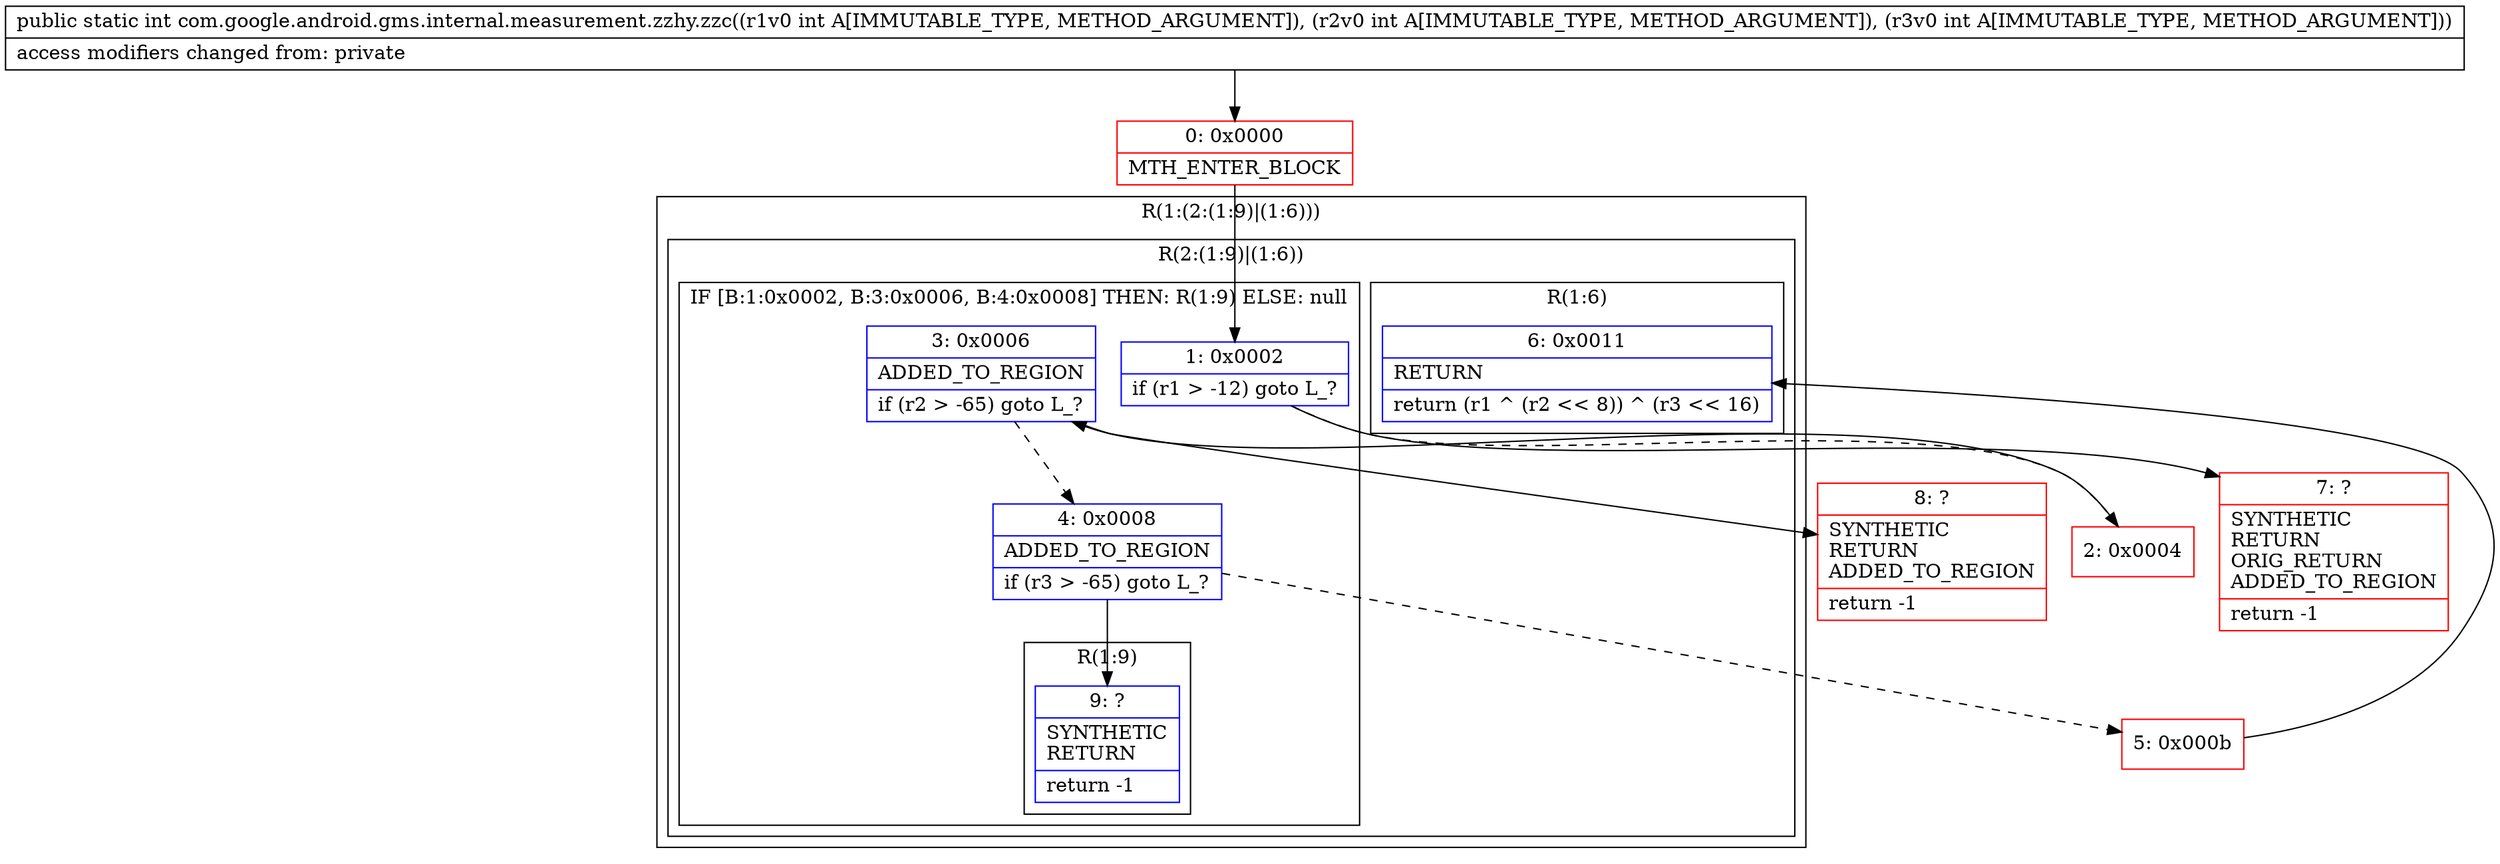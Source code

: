 digraph "CFG forcom.google.android.gms.internal.measurement.zzhy.zzc(III)I" {
subgraph cluster_Region_1851270801 {
label = "R(1:(2:(1:9)|(1:6)))";
node [shape=record,color=blue];
subgraph cluster_Region_1960900593 {
label = "R(2:(1:9)|(1:6))";
node [shape=record,color=blue];
subgraph cluster_IfRegion_2094576526 {
label = "IF [B:1:0x0002, B:3:0x0006, B:4:0x0008] THEN: R(1:9) ELSE: null";
node [shape=record,color=blue];
Node_1 [shape=record,label="{1\:\ 0x0002|if (r1 \> \-12) goto L_?\l}"];
Node_3 [shape=record,label="{3\:\ 0x0006|ADDED_TO_REGION\l|if (r2 \> \-65) goto L_?\l}"];
Node_4 [shape=record,label="{4\:\ 0x0008|ADDED_TO_REGION\l|if (r3 \> \-65) goto L_?\l}"];
subgraph cluster_Region_2019042537 {
label = "R(1:9)";
node [shape=record,color=blue];
Node_9 [shape=record,label="{9\:\ ?|SYNTHETIC\lRETURN\l|return \-1\l}"];
}
}
subgraph cluster_Region_1469839837 {
label = "R(1:6)";
node [shape=record,color=blue];
Node_6 [shape=record,label="{6\:\ 0x0011|RETURN\l|return (r1 ^ (r2 \<\< 8)) ^ (r3 \<\< 16)\l}"];
}
}
}
Node_0 [shape=record,color=red,label="{0\:\ 0x0000|MTH_ENTER_BLOCK\l}"];
Node_2 [shape=record,color=red,label="{2\:\ 0x0004}"];
Node_5 [shape=record,color=red,label="{5\:\ 0x000b}"];
Node_7 [shape=record,color=red,label="{7\:\ ?|SYNTHETIC\lRETURN\lORIG_RETURN\lADDED_TO_REGION\l|return \-1\l}"];
Node_8 [shape=record,color=red,label="{8\:\ ?|SYNTHETIC\lRETURN\lADDED_TO_REGION\l|return \-1\l}"];
MethodNode[shape=record,label="{public static int com.google.android.gms.internal.measurement.zzhy.zzc((r1v0 int A[IMMUTABLE_TYPE, METHOD_ARGUMENT]), (r2v0 int A[IMMUTABLE_TYPE, METHOD_ARGUMENT]), (r3v0 int A[IMMUTABLE_TYPE, METHOD_ARGUMENT]))  | access modifiers changed from: private\l}"];
MethodNode -> Node_0;
Node_1 -> Node_2[style=dashed];
Node_1 -> Node_7;
Node_3 -> Node_4[style=dashed];
Node_3 -> Node_8;
Node_4 -> Node_5[style=dashed];
Node_4 -> Node_9;
Node_0 -> Node_1;
Node_2 -> Node_3;
Node_5 -> Node_6;
}

